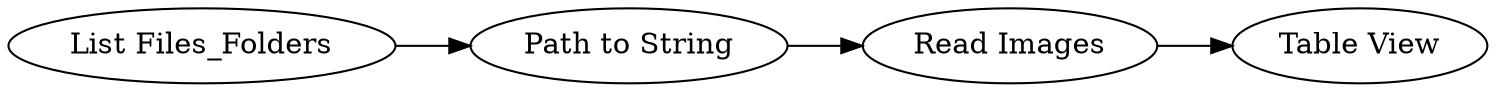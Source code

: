 digraph {
	36 -> 39
	8 -> 10
	10 -> 36
	39 [label="Table View"]
	36 [label="Read Images"]
	8 [label="List Files_Folders"]
	10 [label="Path to String"]
	rankdir=LR
}
